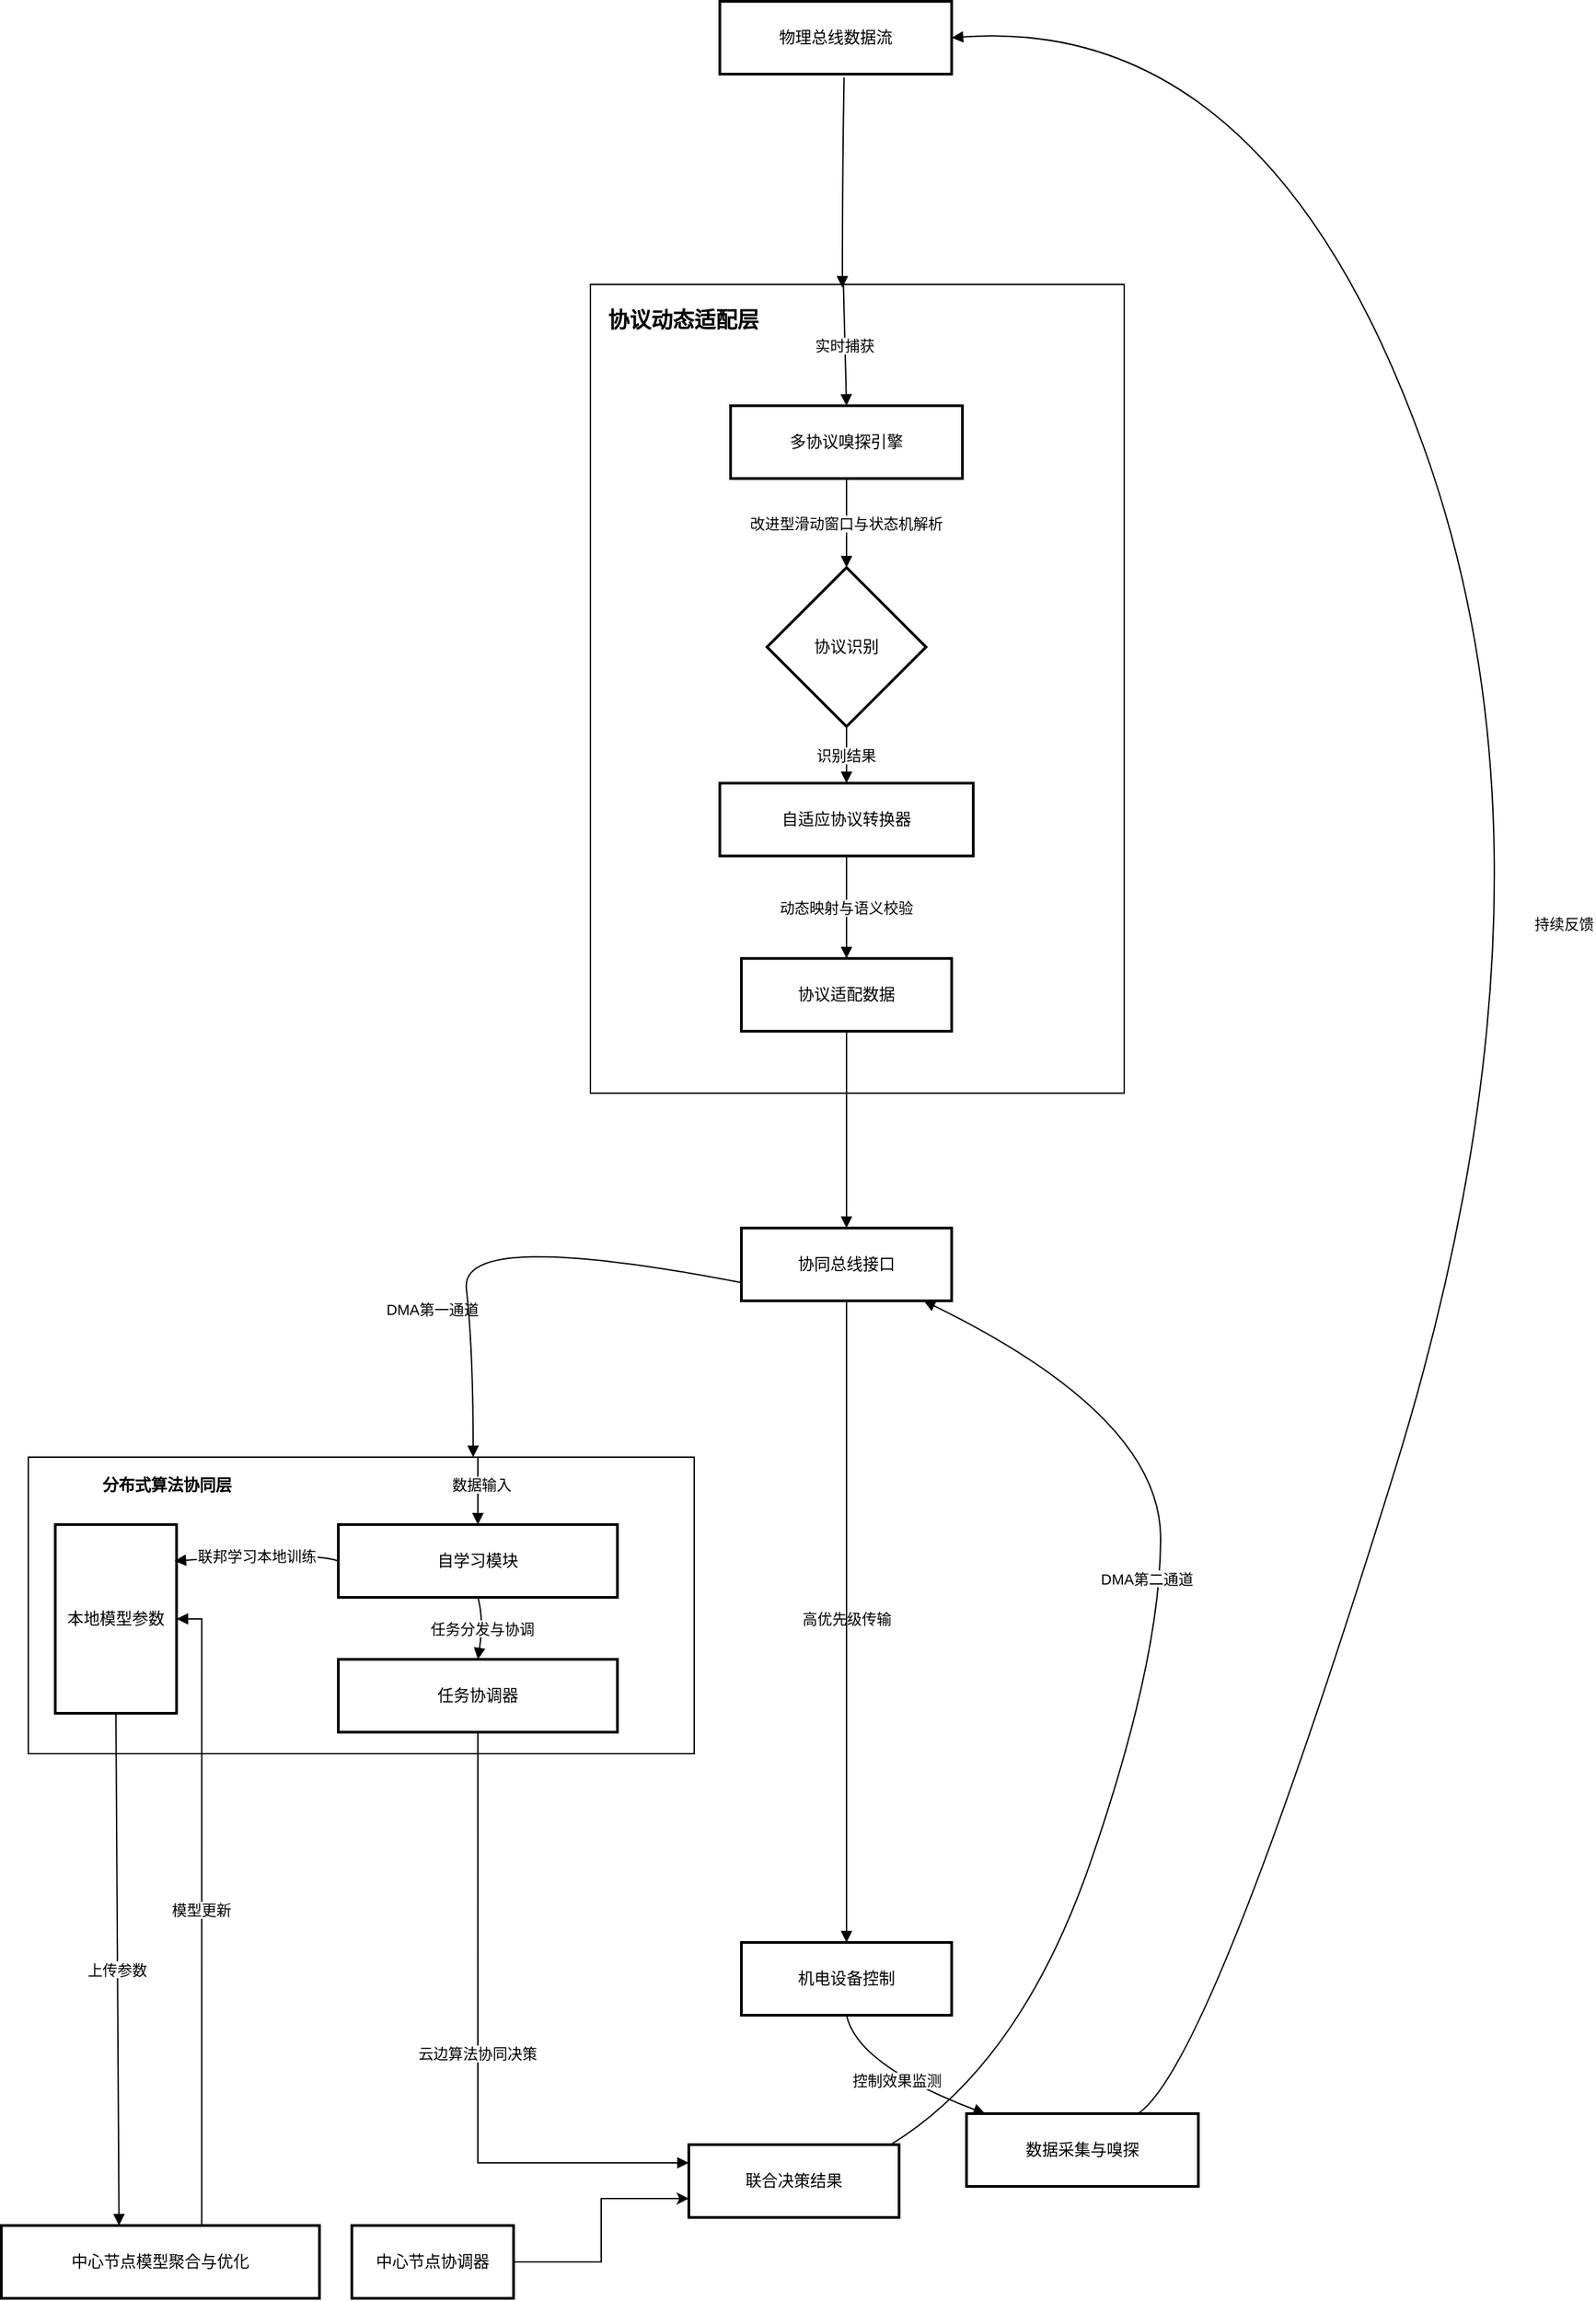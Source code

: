 <mxfile version="27.1.5">
  <diagram name="第 1 页" id="i4zDwKr-480T4ZqlYLz5">
    <mxGraphModel dx="1460" dy="840" grid="1" gridSize="10" guides="1" tooltips="1" connect="1" arrows="1" fold="1" page="1" pageScale="1" pageWidth="827" pageHeight="1169" math="0" shadow="0">
      <root>
        <mxCell id="0" />
        <mxCell id="1" parent="0" />
        <mxCell id="6QbdugIMN3S3a9xzyig_-5" value="" style="group" vertex="1" connectable="0" parent="1">
          <mxGeometry x="647" y="320" width="396" height="600" as="geometry" />
        </mxCell>
        <mxCell id="sWlQ1pEmlknpdHxI84hu-36" value="" style="rounded=0;whiteSpace=wrap;html=1;" parent="6QbdugIMN3S3a9xzyig_-5" vertex="1">
          <mxGeometry width="396" height="600" as="geometry" />
        </mxCell>
        <mxCell id="6QbdugIMN3S3a9xzyig_-1" value="&lt;span style=&quot;font-family: Helvetica; font-style: normal; font-variant-ligatures: normal; font-variant-caps: normal; letter-spacing: normal; orphans: 2; text-align: center; text-indent: 0px; text-transform: none; widows: 2; word-spacing: 0px; -webkit-text-stroke-width: 0px; white-space: normal; text-decoration-thickness: initial; text-decoration-style: initial; text-decoration-color: initial; float: none; display: inline !important;&quot;&gt;协议动态适配层&lt;/span&gt;" style="text;whiteSpace=wrap;html=1;fontColor=default;fontStyle=1;fontSize=16;" vertex="1" parent="6QbdugIMN3S3a9xzyig_-5">
          <mxGeometry x="11" y="10" width="120" height="40" as="geometry" />
        </mxCell>
        <mxCell id="6QbdugIMN3S3a9xzyig_-4" value="" style="group" vertex="1" connectable="0" parent="1">
          <mxGeometry x="230" y="1190" width="494" height="220" as="geometry" />
        </mxCell>
        <mxCell id="6QbdugIMN3S3a9xzyig_-3" value="&lt;span style=&quot;color: rgb(0, 0, 0); font-family: Helvetica; font-style: normal; font-variant-ligatures: normal; font-variant-caps: normal; letter-spacing: normal; orphans: 2; text-align: center; text-indent: 0px; text-transform: none; widows: 2; word-spacing: 0px; -webkit-text-stroke-width: 0px; white-space: normal; text-decoration-thickness: initial; text-decoration-style: initial; text-decoration-color: initial; float: none; display: inline !important;&quot;&gt;&lt;font style=&quot;font-size: 14px;&quot;&gt;分布式算法协同层&lt;/font&gt;&lt;/span&gt;" style="text;whiteSpace=wrap;html=1;fontStyle=1" vertex="1" parent="6QbdugIMN3S3a9xzyig_-4">
          <mxGeometry x="20.707" y="10" width="192.275" height="40" as="geometry" />
        </mxCell>
        <mxCell id="6QbdugIMN3S3a9xzyig_-2" value="" style="rounded=0;whiteSpace=wrap;html=1;" vertex="1" parent="6QbdugIMN3S3a9xzyig_-4">
          <mxGeometry width="494.0" height="220" as="geometry" />
        </mxCell>
        <mxCell id="sWlQ1pEmlknpdHxI84hu-10" value="自学习模块" style="whiteSpace=wrap;strokeWidth=2;" parent="6QbdugIMN3S3a9xzyig_-4" vertex="1">
          <mxGeometry x="229.997" y="50" width="207.066" height="54" as="geometry" />
        </mxCell>
        <mxCell id="sWlQ1pEmlknpdHxI84hu-13" value="任务协调器" style="whiteSpace=wrap;strokeWidth=2;" parent="6QbdugIMN3S3a9xzyig_-4" vertex="1">
          <mxGeometry x="229.997" y="150" width="207.066" height="54" as="geometry" />
        </mxCell>
        <mxCell id="sWlQ1pEmlknpdHxI84hu-25" value="数据输入" style="curved=1;startArrow=none;endArrow=block;exitX=0.5;exitY=0;entryX=0.5;entryY=0.01;rounded=0;exitDx=0;exitDy=0;" parent="6QbdugIMN3S3a9xzyig_-4" target="sWlQ1pEmlknpdHxI84hu-10" edge="1">
          <mxGeometry x="-0.2" y="3" relative="1" as="geometry">
            <Array as="points">
              <mxPoint x="333.53" y="40" />
            </Array>
            <mxPoint x="333.53" as="sourcePoint" />
            <mxPoint as="offset" />
          </mxGeometry>
        </mxCell>
        <mxCell id="sWlQ1pEmlknpdHxI84hu-29" value="任务分发与协调" style="curved=1;startArrow=none;endArrow=block;rounded=0;entryX=0.5;entryY=0;entryDx=0;entryDy=0;exitX=0.5;exitY=1;exitDx=0;exitDy=0;" parent="6QbdugIMN3S3a9xzyig_-4" source="sWlQ1pEmlknpdHxI84hu-10" target="sWlQ1pEmlknpdHxI84hu-13" edge="1">
          <mxGeometry relative="1" as="geometry">
            <Array as="points">
              <mxPoint x="337.967" y="120" />
            </Array>
            <mxPoint x="382.227" y="193.075" as="sourcePoint" />
          </mxGeometry>
        </mxCell>
        <mxCell id="sWlQ1pEmlknpdHxI84hu-11" value="本地模型参数" style="whiteSpace=wrap;strokeWidth=2;" parent="6QbdugIMN3S3a9xzyig_-4" vertex="1">
          <mxGeometry x="20" y="50" width="90" height="140" as="geometry" />
        </mxCell>
        <mxCell id="sWlQ1pEmlknpdHxI84hu-26" value="联邦学习本地训练" style="curved=1;startArrow=none;endArrow=block;exitX=0;exitY=0.5;entryX=0.983;entryY=0.193;rounded=0;exitDx=0;exitDy=0;entryDx=0;entryDy=0;entryPerimeter=0;" parent="6QbdugIMN3S3a9xzyig_-4" source="sWlQ1pEmlknpdHxI84hu-10" target="sWlQ1pEmlknpdHxI84hu-11" edge="1">
          <mxGeometry relative="1" as="geometry">
            <Array as="points">
              <mxPoint x="210" y="70" />
            </Array>
          </mxGeometry>
        </mxCell>
        <mxCell id="6QbdugIMN3S3a9xzyig_-11" value="&lt;p class=&quot;MsoNormal&quot;&gt;&lt;b style=&quot;mso-bidi-font-weight:normal&quot;&gt;&lt;span dir=&quot;LTR&quot; style=&quot;mso-spacerun:&#39;yes&#39;;font-family:&#39;Times New Roman&#39;;mso-fareast-font-family:&#39;Google Sans Text&#39;;&#xa;color:rgb(27,28,29);mso-ansi-font-weight:bold;mso-ansi-font-style:normal;&#xa;font-size:12.0pt;&quot;&gt;&lt;font face=&quot;Google Sans Text&quot;&gt;分布式算法协同层&lt;/font&gt;&lt;/span&gt;&lt;/b&gt;&lt;/p&gt;" style="text;whiteSpace=wrap;html=1;" vertex="1" parent="6QbdugIMN3S3a9xzyig_-4">
          <mxGeometry x="52.98" y="-5" width="160" height="70" as="geometry" />
        </mxCell>
        <mxCell id="sWlQ1pEmlknpdHxI84hu-2" value="物理总线数据流" style="whiteSpace=wrap;strokeWidth=2;" parent="1" vertex="1">
          <mxGeometry x="743" y="110" width="172" height="54" as="geometry" />
        </mxCell>
        <mxCell id="sWlQ1pEmlknpdHxI84hu-4" value="多协议嗅探引擎" style="whiteSpace=wrap;strokeWidth=2;" parent="1" vertex="1">
          <mxGeometry x="751" y="410" width="172" height="54" as="geometry" />
        </mxCell>
        <mxCell id="sWlQ1pEmlknpdHxI84hu-5" value="协议识别" style="rhombus;strokeWidth=2;whiteSpace=wrap;" parent="1" vertex="1">
          <mxGeometry x="778" y="530" width="118" height="118" as="geometry" />
        </mxCell>
        <mxCell id="sWlQ1pEmlknpdHxI84hu-6" value="自适应协议转换器" style="whiteSpace=wrap;strokeWidth=2;" parent="1" vertex="1">
          <mxGeometry x="743" y="690" width="188" height="54" as="geometry" />
        </mxCell>
        <mxCell id="sWlQ1pEmlknpdHxI84hu-7" value="协议适配数据" style="whiteSpace=wrap;strokeWidth=2;" parent="1" vertex="1">
          <mxGeometry x="759" y="820" width="156" height="54" as="geometry" />
        </mxCell>
        <mxCell id="sWlQ1pEmlknpdHxI84hu-8" value="协同总线接口" style="whiteSpace=wrap;strokeWidth=2;" parent="1" vertex="1">
          <mxGeometry x="759" y="1020" width="156" height="54" as="geometry" />
        </mxCell>
        <mxCell id="sWlQ1pEmlknpdHxI84hu-12" value="中心节点模型聚合与优化" style="whiteSpace=wrap;strokeWidth=2;" parent="1" vertex="1">
          <mxGeometry x="210" y="1760" width="236" height="54" as="geometry" />
        </mxCell>
        <mxCell id="sWlQ1pEmlknpdHxI84hu-14" value="联合决策结果" style="whiteSpace=wrap;strokeWidth=2;" parent="1" vertex="1">
          <mxGeometry x="720" y="1700" width="156" height="54" as="geometry" />
        </mxCell>
        <mxCell id="sWlQ1pEmlknpdHxI84hu-16" value="机电设备控制" style="whiteSpace=wrap;strokeWidth=2;" parent="1" vertex="1">
          <mxGeometry x="759" y="1550" width="156" height="54" as="geometry" />
        </mxCell>
        <mxCell id="sWlQ1pEmlknpdHxI84hu-17" value="数据采集与嗅探" style="whiteSpace=wrap;strokeWidth=2;" parent="1" vertex="1">
          <mxGeometry x="926" y="1677" width="172" height="54" as="geometry" />
        </mxCell>
        <mxCell id="sWlQ1pEmlknpdHxI84hu-18" value="" style="curved=1;startArrow=none;endArrow=block;exitX=0.536;exitY=1.044;rounded=0;exitDx=0;exitDy=0;entryX=0.472;entryY=0.004;entryDx=0;entryDy=0;entryPerimeter=0;exitPerimeter=0;" parent="1" source="sWlQ1pEmlknpdHxI84hu-2" target="sWlQ1pEmlknpdHxI84hu-36" edge="1">
          <mxGeometry relative="1" as="geometry">
            <Array as="points">
              <mxPoint x="834" y="230" />
            </Array>
            <mxPoint x="843" y="130" as="sourcePoint" />
            <mxPoint x="850" y="310" as="targetPoint" />
          </mxGeometry>
        </mxCell>
        <mxCell id="sWlQ1pEmlknpdHxI84hu-19" value="实时捕获" style="curved=1;startArrow=none;endArrow=block;exitX=0.474;exitY=0.001;entryX=0.5;entryY=0.01;rounded=0;exitDx=0;exitDy=0;exitPerimeter=0;" parent="1" source="sWlQ1pEmlknpdHxI84hu-36" target="sWlQ1pEmlknpdHxI84hu-4" edge="1">
          <mxGeometry relative="1" as="geometry">
            <Array as="points" />
            <mxPoint x="833.0" y="510" as="sourcePoint" />
          </mxGeometry>
        </mxCell>
        <mxCell id="sWlQ1pEmlknpdHxI84hu-20" value="改进型滑动窗口与状态机解析" style="curved=1;startArrow=none;endArrow=block;exitX=0.5;exitY=1.01;entryX=0.5;entryY=0;rounded=0;" parent="1" source="sWlQ1pEmlknpdHxI84hu-4" target="sWlQ1pEmlknpdHxI84hu-5" edge="1">
          <mxGeometry relative="1" as="geometry">
            <Array as="points" />
          </mxGeometry>
        </mxCell>
        <mxCell id="sWlQ1pEmlknpdHxI84hu-21" value="识别结果" style="curved=1;startArrow=none;endArrow=block;exitX=0.5;exitY=1;entryX=0.5;entryY=0;rounded=0;" parent="1" source="sWlQ1pEmlknpdHxI84hu-5" target="sWlQ1pEmlknpdHxI84hu-6" edge="1">
          <mxGeometry relative="1" as="geometry">
            <Array as="points" />
          </mxGeometry>
        </mxCell>
        <mxCell id="sWlQ1pEmlknpdHxI84hu-22" value="动态映射与语义校验" style="curved=1;startArrow=none;endArrow=block;exitX=0.5;exitY=1;entryX=0.5;entryY=0;rounded=0;" parent="1" source="sWlQ1pEmlknpdHxI84hu-6" target="sWlQ1pEmlknpdHxI84hu-7" edge="1">
          <mxGeometry relative="1" as="geometry">
            <Array as="points" />
          </mxGeometry>
        </mxCell>
        <mxCell id="sWlQ1pEmlknpdHxI84hu-23" value="DMA第一通道" style="curved=1;startArrow=none;endArrow=block;exitX=0.5;exitY=1;entryX=0.5;entryY=-0.01;rounded=0;" parent="1" source="sWlQ1pEmlknpdHxI84hu-7" target="sWlQ1pEmlknpdHxI84hu-8" edge="1">
          <mxGeometry x="1" y="-313" relative="1" as="geometry">
            <Array as="points" />
            <mxPoint x="6" y="60" as="offset" />
          </mxGeometry>
        </mxCell>
        <mxCell id="sWlQ1pEmlknpdHxI84hu-24" value="高优先级传输" style="curved=1;startArrow=none;endArrow=block;exitX=0;exitY=0.75;rounded=0;" parent="1" source="sWlQ1pEmlknpdHxI84hu-8" edge="1">
          <mxGeometry x="-1" y="261" relative="1" as="geometry">
            <Array as="points">
              <mxPoint x="550" y="1020" />
              <mxPoint x="560" y="1110" />
            </Array>
            <mxPoint x="560" y="1190" as="targetPoint" />
            <mxPoint x="128" y="-7" as="offset" />
          </mxGeometry>
        </mxCell>
        <mxCell id="sWlQ1pEmlknpdHxI84hu-27" value="上传参数" style="startArrow=none;endArrow=block;exitX=0.5;exitY=1;entryX=0.37;entryY=0;rounded=0;exitDx=0;exitDy=0;" parent="1" source="sWlQ1pEmlknpdHxI84hu-11" target="sWlQ1pEmlknpdHxI84hu-12" edge="1">
          <mxGeometry relative="1" as="geometry" />
        </mxCell>
        <mxCell id="sWlQ1pEmlknpdHxI84hu-28" value="模型更新" style="startArrow=none;endArrow=block;exitX=0.63;exitY=0;entryX=1;entryY=0.5;rounded=0;entryDx=0;entryDy=0;edgeStyle=orthogonalEdgeStyle;" parent="1" source="sWlQ1pEmlknpdHxI84hu-12" target="sWlQ1pEmlknpdHxI84hu-11" edge="1">
          <mxGeometry relative="1" as="geometry" />
        </mxCell>
        <mxCell id="sWlQ1pEmlknpdHxI84hu-30" value="云边算法协同决策" style="startArrow=none;endArrow=block;exitX=0.5;exitY=1;rounded=0;edgeStyle=orthogonalEdgeStyle;entryX=0;entryY=0.25;entryDx=0;entryDy=0;exitDx=0;exitDy=0;" parent="1" source="sWlQ1pEmlknpdHxI84hu-13" target="sWlQ1pEmlknpdHxI84hu-14" edge="1">
          <mxGeometry relative="1" as="geometry">
            <Array as="points">
              <mxPoint x="563" y="1714" />
            </Array>
            <mxPoint x="490.53" y="1370" as="sourcePoint" />
            <mxPoint x="680" y="1690" as="targetPoint" />
          </mxGeometry>
        </mxCell>
        <mxCell id="sWlQ1pEmlknpdHxI84hu-31" value="DMA第二通道" style="curved=1;startArrow=none;endArrow=block;exitX=0.96;exitY=0;entryX=0.86;entryY=0.99;rounded=0;" parent="1" source="sWlQ1pEmlknpdHxI84hu-14" target="sWlQ1pEmlknpdHxI84hu-8" edge="1">
          <mxGeometry x="0.218" y="10" relative="1" as="geometry">
            <Array as="points">
              <mxPoint x="966" y="1641" />
              <mxPoint x="1070" y="1340" />
              <mxPoint x="1070" y="1160" />
            </Array>
            <mxPoint as="offset" />
          </mxGeometry>
        </mxCell>
        <mxCell id="sWlQ1pEmlknpdHxI84hu-33" value="" style="curved=1;startArrow=none;endArrow=block;exitX=0.5;exitY=1;entryX=0.5;entryY=0.01;rounded=0;exitDx=0;exitDy=0;" parent="1" source="sWlQ1pEmlknpdHxI84hu-8" target="sWlQ1pEmlknpdHxI84hu-16" edge="1">
          <mxGeometry relative="1" as="geometry">
            <Array as="points" />
            <mxPoint x="845.0" y="1414" as="sourcePoint" />
          </mxGeometry>
        </mxCell>
        <mxCell id="sWlQ1pEmlknpdHxI84hu-34" value="控制效果监测" style="curved=1;startArrow=none;endArrow=block;exitX=0.5;exitY=1.01;entryX=0.08;entryY=0;rounded=0;" parent="1" source="sWlQ1pEmlknpdHxI84hu-16" target="sWlQ1pEmlknpdHxI84hu-17" edge="1">
          <mxGeometry relative="1" as="geometry">
            <Array as="points">
              <mxPoint x="845" y="1641" />
            </Array>
          </mxGeometry>
        </mxCell>
        <mxCell id="sWlQ1pEmlknpdHxI84hu-35" value="持续反馈" style="curved=1;startArrow=none;endArrow=block;exitX=0.74;exitY=0;entryX=1;entryY=0.5;rounded=0;entryDx=0;entryDy=0;" parent="1" source="sWlQ1pEmlknpdHxI84hu-17" target="sWlQ1pEmlknpdHxI84hu-2" edge="1">
          <mxGeometry relative="1" as="geometry">
            <Array as="points">
              <mxPoint x="1107" y="1641" />
              <mxPoint x="1380" y="760" />
              <mxPoint x="1150" y="120" />
            </Array>
          </mxGeometry>
        </mxCell>
        <mxCell id="6QbdugIMN3S3a9xzyig_-10" style="edgeStyle=orthogonalEdgeStyle;rounded=0;orthogonalLoop=1;jettySize=auto;html=1;" edge="1" parent="1" source="6QbdugIMN3S3a9xzyig_-9">
          <mxGeometry relative="1" as="geometry">
            <mxPoint x="720" y="1740" as="targetPoint" />
            <Array as="points">
              <mxPoint x="655" y="1787" />
              <mxPoint x="655" y="1740" />
              <mxPoint x="720" y="1740" />
            </Array>
          </mxGeometry>
        </mxCell>
        <mxCell id="6QbdugIMN3S3a9xzyig_-9" value="中心节点协调器" style="whiteSpace=wrap;strokeWidth=2;" vertex="1" parent="1">
          <mxGeometry x="470" y="1760" width="120" height="54" as="geometry" />
        </mxCell>
      </root>
    </mxGraphModel>
  </diagram>
</mxfile>
